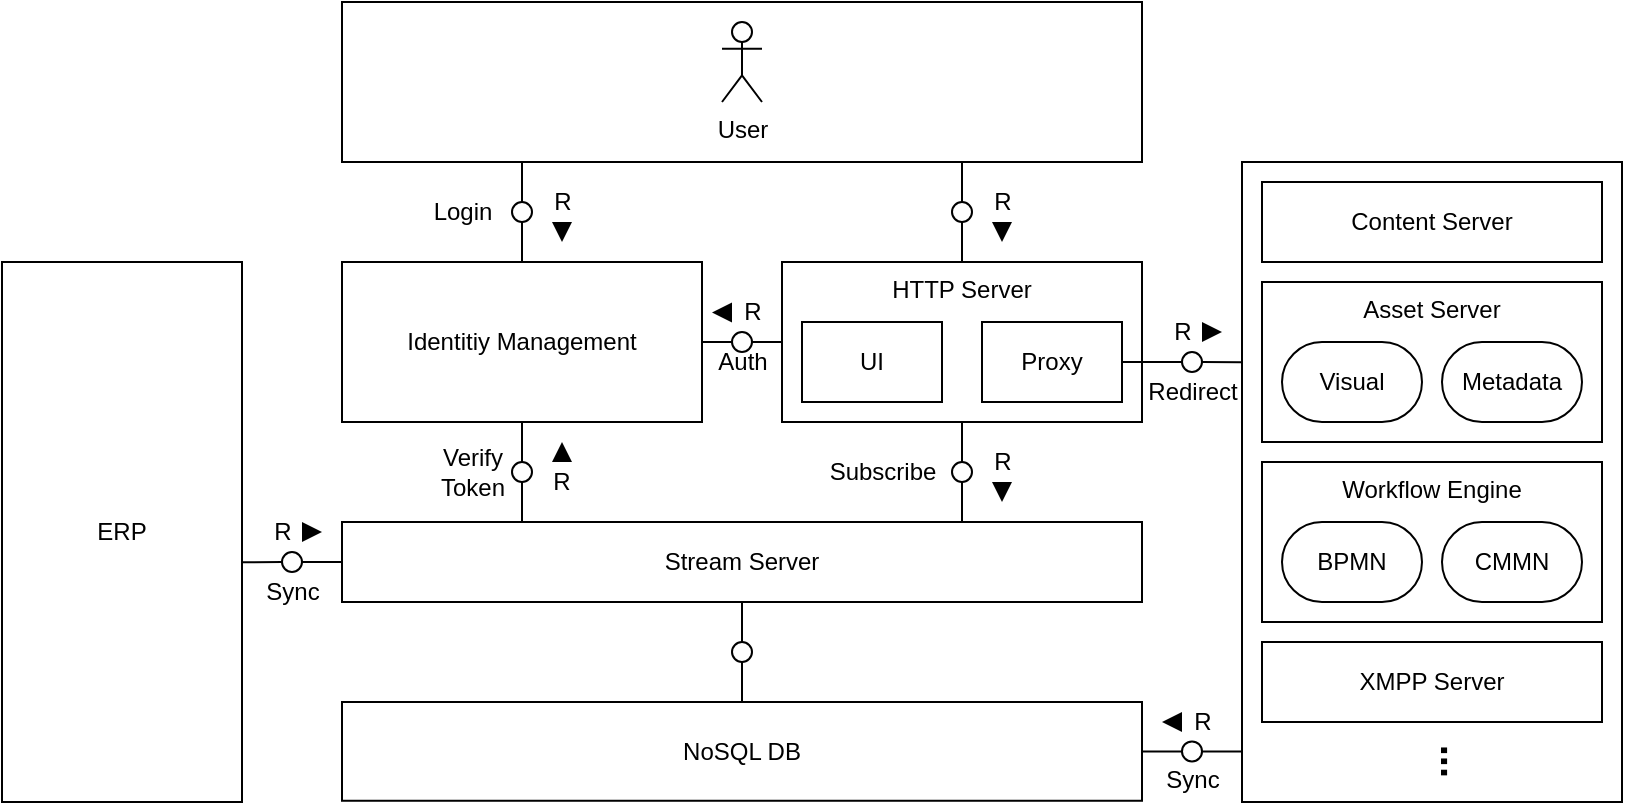 <mxfile version="13.2.6" type="github">
  <diagram id="8TGCa_ktwGSLHj1pzFkR" name="Page-1">
    <mxGraphModel dx="372" dy="208" grid="1" gridSize="10" guides="1" tooltips="1" connect="1" arrows="1" fold="1" page="1" pageScale="1" pageWidth="850" pageHeight="1100" math="0" shadow="0">
      <root>
        <mxCell id="0" />
        <mxCell id="1" parent="0" />
        <mxCell id="qzlA5_UaND0cFiVb6v2D-30" value="XMPP Server" style="rounded=0;whiteSpace=wrap;html=1;" parent="1" vertex="1">
          <mxGeometry x="650" y="160" width="190" height="320" as="geometry" />
        </mxCell>
        <mxCell id="qzlA5_UaND0cFiVb6v2D-23" value="Asset Server" style="rounded=0;whiteSpace=wrap;html=1;verticalAlign=top;" parent="1" vertex="1">
          <mxGeometry x="660" y="220" width="170" height="80" as="geometry" />
        </mxCell>
        <mxCell id="qzlA5_UaND0cFiVb6v2D-3" value="" style="rounded=0;whiteSpace=wrap;html=1;points=[[0.225,1],[0.775,1]]" parent="1" vertex="1">
          <mxGeometry x="200" y="80" width="400" height="80" as="geometry" />
        </mxCell>
        <mxCell id="qzlA5_UaND0cFiVb6v2D-2" value="User" style="shape=umlActor;verticalLabelPosition=bottom;labelBackgroundColor=#ffffff;verticalAlign=top;html=1;outlineConnect=0;" parent="1" vertex="1">
          <mxGeometry x="390" y="90" width="20" height="40" as="geometry" />
        </mxCell>
        <mxCell id="qzlA5_UaND0cFiVb6v2D-10" value="Identitiy Management" style="rounded=0;whiteSpace=wrap;html=1;" parent="1" vertex="1">
          <mxGeometry x="200" y="210" width="180" height="80" as="geometry" />
        </mxCell>
        <mxCell id="qzlA5_UaND0cFiVb6v2D-12" value="HTTP Server" style="rounded=0;whiteSpace=wrap;html=1;verticalAlign=top;" parent="1" vertex="1">
          <mxGeometry x="420" y="210" width="180" height="80" as="geometry" />
        </mxCell>
        <mxCell id="qzlA5_UaND0cFiVb6v2D-14" value="UI" style="rounded=0;whiteSpace=wrap;html=1;" parent="1" vertex="1">
          <mxGeometry x="430" y="240" width="70" height="40" as="geometry" />
        </mxCell>
        <mxCell id="qzlA5_UaND0cFiVb6v2D-15" value="Proxy" style="rounded=0;whiteSpace=wrap;html=1;" parent="1" vertex="1">
          <mxGeometry x="520" y="240" width="70" height="40" as="geometry" />
        </mxCell>
        <mxCell id="qzlA5_UaND0cFiVb6v2D-18" value="Stream Server" style="rounded=0;whiteSpace=wrap;html=1;points=[[0.225,0],[0.775,0],[0.5,1]]" parent="1" vertex="1">
          <mxGeometry x="200" y="340" width="400" height="40" as="geometry" />
        </mxCell>
        <mxCell id="qzlA5_UaND0cFiVb6v2D-19" value="NoSQL DB" style="rounded=0;whiteSpace=wrap;html=1;" parent="1" vertex="1">
          <mxGeometry x="200" y="430" width="400" height="49.38" as="geometry" />
        </mxCell>
        <mxCell id="qzlA5_UaND0cFiVb6v2D-20" value="Metadata" style="rounded=1;whiteSpace=wrap;html=1;arcSize=50;" parent="1" vertex="1">
          <mxGeometry x="750" y="250" width="70" height="40" as="geometry" />
        </mxCell>
        <mxCell id="qzlA5_UaND0cFiVb6v2D-21" value="Visual" style="rounded=1;whiteSpace=wrap;html=1;arcSize=50;" parent="1" vertex="1">
          <mxGeometry x="670" y="250" width="70" height="40" as="geometry" />
        </mxCell>
        <mxCell id="qzlA5_UaND0cFiVb6v2D-26" value="Workflow Engine" style="rounded=0;whiteSpace=wrap;html=1;verticalAlign=top;" parent="1" vertex="1">
          <mxGeometry x="660" y="310" width="170" height="80" as="geometry" />
        </mxCell>
        <mxCell id="qzlA5_UaND0cFiVb6v2D-27" value="CMMN" style="rounded=1;whiteSpace=wrap;html=1;arcSize=50;" parent="1" vertex="1">
          <mxGeometry x="750" y="340" width="70" height="40" as="geometry" />
        </mxCell>
        <mxCell id="qzlA5_UaND0cFiVb6v2D-28" value="BPMN" style="rounded=1;whiteSpace=wrap;html=1;arcSize=50;" parent="1" vertex="1">
          <mxGeometry x="670" y="340" width="70" height="40" as="geometry" />
        </mxCell>
        <mxCell id="qzlA5_UaND0cFiVb6v2D-32" value="ERP" style="rounded=0;whiteSpace=wrap;html=1;" parent="1" vertex="1">
          <mxGeometry x="30" y="210" width="120" height="270" as="geometry" />
        </mxCell>
        <mxCell id="qzlA5_UaND0cFiVb6v2D-33" value="..." style="rounded=0;whiteSpace=wrap;html=1;fontStyle=1;fontSize=20;verticalAlign=middle;rotation=90;strokeColor=none;fillColor=none;" parent="1" vertex="1">
          <mxGeometry x="738" y="440" width="40" height="39.38" as="geometry" />
        </mxCell>
        <mxCell id="qzlA5_UaND0cFiVb6v2D-29" value="XMPP Server" style="rounded=0;whiteSpace=wrap;html=1;" parent="1" vertex="1">
          <mxGeometry x="660" y="400" width="170" height="40" as="geometry" />
        </mxCell>
        <mxCell id="qzlA5_UaND0cFiVb6v2D-34" value="" style="endArrow=none;html=1;fontSize=15;exitX=0.5;exitY=0;exitDx=0;exitDy=0;entryX=0.225;entryY=1;entryDx=0;entryDy=0;" parent="1" source="qzlA5_UaND0cFiVb6v2D-35" target="qzlA5_UaND0cFiVb6v2D-3" edge="1">
          <mxGeometry width="50" height="50" relative="1" as="geometry">
            <mxPoint x="180" y="220" as="sourcePoint" />
            <mxPoint x="240" y="185" as="targetPoint" />
          </mxGeometry>
        </mxCell>
        <mxCell id="qzlA5_UaND0cFiVb6v2D-35" value="" style="ellipse;whiteSpace=wrap;html=1;aspect=fixed;fillColor=none;fontSize=15;" parent="1" vertex="1">
          <mxGeometry x="285" y="180" width="10" height="10" as="geometry" />
        </mxCell>
        <mxCell id="qzlA5_UaND0cFiVb6v2D-39" value="" style="endArrow=none;html=1;fontSize=15;exitX=0.5;exitY=0;exitDx=0;exitDy=0;entryX=0.5;entryY=1;entryDx=0;entryDy=0;" parent="1" source="qzlA5_UaND0cFiVb6v2D-10" target="qzlA5_UaND0cFiVb6v2D-35" edge="1">
          <mxGeometry width="50" height="50" relative="1" as="geometry">
            <mxPoint x="290" y="190" as="sourcePoint" />
            <mxPoint x="290" y="170" as="targetPoint" />
          </mxGeometry>
        </mxCell>
        <mxCell id="qzlA5_UaND0cFiVb6v2D-46" value="" style="endArrow=none;html=1;fontSize=15;exitX=0.5;exitY=0;exitDx=0;exitDy=0;entryX=0.775;entryY=1;entryDx=0;entryDy=0;" parent="1" source="qzlA5_UaND0cFiVb6v2D-47" target="qzlA5_UaND0cFiVb6v2D-3" edge="1">
          <mxGeometry width="50" height="50" relative="1" as="geometry">
            <mxPoint x="295" y="230" as="sourcePoint" />
            <mxPoint x="395" y="170" as="targetPoint" />
          </mxGeometry>
        </mxCell>
        <mxCell id="qzlA5_UaND0cFiVb6v2D-47" value="" style="ellipse;whiteSpace=wrap;html=1;aspect=fixed;fillColor=none;fontSize=15;" parent="1" vertex="1">
          <mxGeometry x="505" y="180" width="10" height="10" as="geometry" />
        </mxCell>
        <mxCell id="qzlA5_UaND0cFiVb6v2D-48" value="" style="endArrow=none;html=1;fontSize=15;exitX=0.5;exitY=0;exitDx=0;exitDy=0;entryX=0.5;entryY=1;entryDx=0;entryDy=0;" parent="1" source="qzlA5_UaND0cFiVb6v2D-12" target="qzlA5_UaND0cFiVb6v2D-47" edge="1">
          <mxGeometry width="50" height="50" relative="1" as="geometry">
            <mxPoint x="395" y="220" as="sourcePoint" />
            <mxPoint x="405" y="180" as="targetPoint" />
          </mxGeometry>
        </mxCell>
        <mxCell id="qzlA5_UaND0cFiVb6v2D-49" value="" style="endArrow=none;html=1;fontSize=15;exitX=0.5;exitY=0;exitDx=0;exitDy=0;entryX=0.5;entryY=1;entryDx=0;entryDy=0;" parent="1" source="qzlA5_UaND0cFiVb6v2D-50" target="qzlA5_UaND0cFiVb6v2D-10" edge="1">
          <mxGeometry width="50" height="50" relative="1" as="geometry">
            <mxPoint x="190" y="314" as="sourcePoint" />
            <mxPoint x="300" y="254" as="targetPoint" />
          </mxGeometry>
        </mxCell>
        <mxCell id="qzlA5_UaND0cFiVb6v2D-50" value="" style="ellipse;whiteSpace=wrap;html=1;aspect=fixed;fillColor=none;fontSize=15;" parent="1" vertex="1">
          <mxGeometry x="285" y="310" width="10" height="10" as="geometry" />
        </mxCell>
        <mxCell id="qzlA5_UaND0cFiVb6v2D-51" value="" style="endArrow=none;html=1;fontSize=15;exitX=0.225;exitY=0;exitDx=0;exitDy=0;entryX=0.5;entryY=1;entryDx=0;entryDy=0;" parent="1" source="qzlA5_UaND0cFiVb6v2D-18" target="qzlA5_UaND0cFiVb6v2D-50" edge="1">
          <mxGeometry width="50" height="50" relative="1" as="geometry">
            <mxPoint x="300" y="304" as="sourcePoint" />
            <mxPoint x="300" y="264" as="targetPoint" />
          </mxGeometry>
        </mxCell>
        <mxCell id="qzlA5_UaND0cFiVb6v2D-53" value="" style="ellipse;whiteSpace=wrap;html=1;aspect=fixed;fillColor=none;fontSize=15;" parent="1" vertex="1">
          <mxGeometry x="505" y="310" width="10" height="10" as="geometry" />
        </mxCell>
        <mxCell id="qzlA5_UaND0cFiVb6v2D-54" value="" style="endArrow=none;html=1;fontSize=15;exitX=0.5;exitY=0;exitDx=0;exitDy=0;entryX=0.5;entryY=1;entryDx=0;entryDy=0;" parent="1" source="qzlA5_UaND0cFiVb6v2D-53" target="qzlA5_UaND0cFiVb6v2D-12" edge="1">
          <mxGeometry width="50" height="50" relative="1" as="geometry">
            <mxPoint x="300" y="350" as="sourcePoint" />
            <mxPoint x="300" y="330" as="targetPoint" />
          </mxGeometry>
        </mxCell>
        <mxCell id="qzlA5_UaND0cFiVb6v2D-55" value="" style="endArrow=none;html=1;fontSize=15;exitX=0.775;exitY=0;exitDx=0;exitDy=0;entryX=0.5;entryY=1;entryDx=0;entryDy=0;" parent="1" source="qzlA5_UaND0cFiVb6v2D-18" target="qzlA5_UaND0cFiVb6v2D-53" edge="1">
          <mxGeometry width="50" height="50" relative="1" as="geometry">
            <mxPoint x="520" y="320" as="sourcePoint" />
            <mxPoint x="520" y="300.0" as="targetPoint" />
          </mxGeometry>
        </mxCell>
        <mxCell id="qzlA5_UaND0cFiVb6v2D-56" value="" style="ellipse;whiteSpace=wrap;html=1;aspect=fixed;fillColor=none;fontSize=15;" parent="1" vertex="1">
          <mxGeometry x="395" y="400" width="10" height="10" as="geometry" />
        </mxCell>
        <mxCell id="qzlA5_UaND0cFiVb6v2D-57" value="" style="endArrow=none;html=1;fontSize=15;exitX=0.5;exitY=0;exitDx=0;exitDy=0;entryX=0.5;entryY=1;entryDx=0;entryDy=0;" parent="1" source="qzlA5_UaND0cFiVb6v2D-56" target="qzlA5_UaND0cFiVb6v2D-18" edge="1">
          <mxGeometry width="50" height="50" relative="1" as="geometry">
            <mxPoint x="190" y="440" as="sourcePoint" />
            <mxPoint x="370" y="400" as="targetPoint" />
          </mxGeometry>
        </mxCell>
        <mxCell id="qzlA5_UaND0cFiVb6v2D-58" value="" style="endArrow=none;html=1;fontSize=15;entryX=0.5;entryY=1;entryDx=0;entryDy=0;exitX=0.5;exitY=0;exitDx=0;exitDy=0;" parent="1" source="qzlA5_UaND0cFiVb6v2D-19" target="qzlA5_UaND0cFiVb6v2D-56" edge="1">
          <mxGeometry width="50" height="50" relative="1" as="geometry">
            <mxPoint x="370" y="420" as="sourcePoint" />
            <mxPoint x="410" y="390.0" as="targetPoint" />
          </mxGeometry>
        </mxCell>
        <mxCell id="qzlA5_UaND0cFiVb6v2D-60" value="" style="ellipse;whiteSpace=wrap;html=1;aspect=fixed;fillColor=none;fontSize=15;" parent="1" vertex="1">
          <mxGeometry x="620" y="255" width="10" height="10" as="geometry" />
        </mxCell>
        <mxCell id="qzlA5_UaND0cFiVb6v2D-61" value="" style="ellipse;whiteSpace=wrap;html=1;aspect=fixed;fillColor=none;fontSize=15;" parent="1" vertex="1">
          <mxGeometry x="620" y="449.69" width="10" height="10" as="geometry" />
        </mxCell>
        <mxCell id="qzlA5_UaND0cFiVb6v2D-62" value="" style="endArrow=none;html=1;fontSize=15;exitX=1;exitY=0.5;exitDx=0;exitDy=0;entryX=0;entryY=0.5;entryDx=0;entryDy=0;" parent="1" source="qzlA5_UaND0cFiVb6v2D-15" target="qzlA5_UaND0cFiVb6v2D-60" edge="1">
          <mxGeometry width="50" height="50" relative="1" as="geometry">
            <mxPoint x="580" y="360" as="sourcePoint" />
            <mxPoint x="630" y="310" as="targetPoint" />
          </mxGeometry>
        </mxCell>
        <mxCell id="qzlA5_UaND0cFiVb6v2D-63" value="" style="endArrow=none;html=1;fontSize=15;entryX=0;entryY=0.5;entryDx=0;entryDy=0;exitX=1;exitY=0.5;exitDx=0;exitDy=0;" parent="1" source="qzlA5_UaND0cFiVb6v2D-19" target="qzlA5_UaND0cFiVb6v2D-61" edge="1">
          <mxGeometry width="50" height="50" relative="1" as="geometry">
            <mxPoint x="610" y="470" as="sourcePoint" />
            <mxPoint x="630" y="364.69" as="targetPoint" />
          </mxGeometry>
        </mxCell>
        <mxCell id="qzlA5_UaND0cFiVb6v2D-64" value="" style="endArrow=none;html=1;fontSize=15;exitX=1;exitY=0.5;exitDx=0;exitDy=0;entryX=0;entryY=0.556;entryDx=0;entryDy=0;entryPerimeter=0;" parent="1" source="qzlA5_UaND0cFiVb6v2D-61" edge="1">
          <mxGeometry width="50" height="50" relative="1" as="geometry">
            <mxPoint x="590" y="364.69" as="sourcePoint" />
            <mxPoint x="650" y="454.81" as="targetPoint" />
          </mxGeometry>
        </mxCell>
        <mxCell id="qzlA5_UaND0cFiVb6v2D-65" value="" style="endArrow=none;html=1;fontSize=15;entryX=1;entryY=0.5;entryDx=0;entryDy=0;exitX=0;exitY=0.313;exitDx=0;exitDy=0;exitPerimeter=0;" parent="1" source="qzlA5_UaND0cFiVb6v2D-30" target="qzlA5_UaND0cFiVb6v2D-60" edge="1">
          <mxGeometry width="50" height="50" relative="1" as="geometry">
            <mxPoint x="580" y="360" as="sourcePoint" />
            <mxPoint x="630" y="310" as="targetPoint" />
          </mxGeometry>
        </mxCell>
        <mxCell id="qzlA5_UaND0cFiVb6v2D-69" value="" style="ellipse;whiteSpace=wrap;html=1;aspect=fixed;fillColor=none;fontSize=15;" parent="1" vertex="1">
          <mxGeometry x="170" y="355" width="10" height="10" as="geometry" />
        </mxCell>
        <mxCell id="qzlA5_UaND0cFiVb6v2D-70" value="" style="endArrow=none;html=1;fontSize=15;entryX=0;entryY=0.5;entryDx=0;entryDy=0;exitX=1;exitY=0.556;exitDx=0;exitDy=0;exitPerimeter=0;" parent="1" source="qzlA5_UaND0cFiVb6v2D-32" target="qzlA5_UaND0cFiVb6v2D-69" edge="1">
          <mxGeometry width="50" height="50" relative="1" as="geometry">
            <mxPoint x="180" y="430" as="sourcePoint" />
            <mxPoint x="230" y="380" as="targetPoint" />
          </mxGeometry>
        </mxCell>
        <mxCell id="qzlA5_UaND0cFiVb6v2D-71" value="" style="endArrow=none;html=1;fontSize=15;entryX=1;entryY=0.5;entryDx=0;entryDy=0;" parent="1" source="qzlA5_UaND0cFiVb6v2D-18" target="qzlA5_UaND0cFiVb6v2D-69" edge="1">
          <mxGeometry width="50" height="50" relative="1" as="geometry">
            <mxPoint x="180" y="440" as="sourcePoint" />
            <mxPoint x="230" y="390" as="targetPoint" />
          </mxGeometry>
        </mxCell>
        <mxCell id="DiiYMwunppkMj44Wbucp-2" value="Content Server" style="rounded=0;whiteSpace=wrap;html=1;" vertex="1" parent="1">
          <mxGeometry x="660" y="170" width="170" height="40" as="geometry" />
        </mxCell>
        <mxCell id="DiiYMwunppkMj44Wbucp-20" value="" style="group" vertex="1" connectable="0" parent="1">
          <mxGeometry x="520" y="170" width="20" height="30" as="geometry" />
        </mxCell>
        <mxCell id="DiiYMwunppkMj44Wbucp-17" value="R" style="text;html=1;align=center;verticalAlign=middle;resizable=0;points=[];autosize=1;" vertex="1" parent="DiiYMwunppkMj44Wbucp-20">
          <mxGeometry width="20" height="20" as="geometry" />
        </mxCell>
        <mxCell id="DiiYMwunppkMj44Wbucp-18" value="" style="triangle;whiteSpace=wrap;html=1;fillColor=#000000;strokeColor=none;rotation=90;" vertex="1" parent="DiiYMwunppkMj44Wbucp-20">
          <mxGeometry x="5" y="20" width="10" height="10" as="geometry" />
        </mxCell>
        <mxCell id="DiiYMwunppkMj44Wbucp-21" value="" style="group" vertex="1" connectable="0" parent="1">
          <mxGeometry x="610" y="235" width="20" height="20" as="geometry" />
        </mxCell>
        <mxCell id="DiiYMwunppkMj44Wbucp-22" value="R" style="text;html=1;align=center;verticalAlign=middle;resizable=0;points=[];autosize=1;" vertex="1" parent="DiiYMwunppkMj44Wbucp-21">
          <mxGeometry width="20" height="20" as="geometry" />
        </mxCell>
        <mxCell id="DiiYMwunppkMj44Wbucp-23" value="" style="triangle;whiteSpace=wrap;html=1;fillColor=#000000;strokeColor=none;rotation=0;" vertex="1" parent="1">
          <mxGeometry x="630" y="240" width="10" height="10" as="geometry" />
        </mxCell>
        <mxCell id="DiiYMwunppkMj44Wbucp-24" value="" style="group" vertex="1" connectable="0" parent="1">
          <mxGeometry x="620" y="430" width="20" height="20" as="geometry" />
        </mxCell>
        <mxCell id="DiiYMwunppkMj44Wbucp-25" value="R" style="text;html=1;align=center;verticalAlign=middle;resizable=0;points=[];autosize=1;" vertex="1" parent="DiiYMwunppkMj44Wbucp-24">
          <mxGeometry width="20" height="20" as="geometry" />
        </mxCell>
        <mxCell id="DiiYMwunppkMj44Wbucp-26" value="" style="triangle;whiteSpace=wrap;html=1;fillColor=#000000;strokeColor=none;rotation=-180;" vertex="1" parent="DiiYMwunppkMj44Wbucp-24">
          <mxGeometry x="-10" y="5" width="10" height="10" as="geometry" />
        </mxCell>
        <mxCell id="DiiYMwunppkMj44Wbucp-27" value="" style="group" vertex="1" connectable="0" parent="1">
          <mxGeometry x="300" y="170" width="20" height="30" as="geometry" />
        </mxCell>
        <mxCell id="DiiYMwunppkMj44Wbucp-28" value="R" style="text;html=1;align=center;verticalAlign=middle;resizable=0;points=[];autosize=1;" vertex="1" parent="DiiYMwunppkMj44Wbucp-27">
          <mxGeometry width="20" height="20" as="geometry" />
        </mxCell>
        <mxCell id="DiiYMwunppkMj44Wbucp-29" value="" style="triangle;whiteSpace=wrap;html=1;fillColor=#000000;strokeColor=none;rotation=90;" vertex="1" parent="DiiYMwunppkMj44Wbucp-27">
          <mxGeometry x="5" y="20" width="10" height="10" as="geometry" />
        </mxCell>
        <mxCell id="DiiYMwunppkMj44Wbucp-31" value="R" style="text;html=1;strokeColor=none;fillColor=none;align=center;verticalAlign=middle;whiteSpace=wrap;rounded=0;" vertex="1" parent="1">
          <mxGeometry x="300" y="310" width="20" height="20" as="geometry" />
        </mxCell>
        <mxCell id="DiiYMwunppkMj44Wbucp-32" value="" style="triangle;whiteSpace=wrap;html=1;fillColor=#000000;strokeColor=none;rotation=-90;" vertex="1" parent="1">
          <mxGeometry x="305" y="300" width="10" height="10" as="geometry" />
        </mxCell>
        <mxCell id="DiiYMwunppkMj44Wbucp-33" value="" style="group" vertex="1" connectable="0" parent="1">
          <mxGeometry x="520" y="300" width="20" height="30" as="geometry" />
        </mxCell>
        <mxCell id="DiiYMwunppkMj44Wbucp-34" value="R" style="text;html=1;align=center;verticalAlign=middle;resizable=0;points=[];autosize=1;" vertex="1" parent="DiiYMwunppkMj44Wbucp-33">
          <mxGeometry width="20" height="20" as="geometry" />
        </mxCell>
        <mxCell id="DiiYMwunppkMj44Wbucp-35" value="" style="triangle;whiteSpace=wrap;html=1;fillColor=#000000;strokeColor=none;rotation=90;" vertex="1" parent="DiiYMwunppkMj44Wbucp-33">
          <mxGeometry x="5" y="20" width="10" height="10" as="geometry" />
        </mxCell>
        <mxCell id="DiiYMwunppkMj44Wbucp-36" value="" style="group" vertex="1" connectable="0" parent="1">
          <mxGeometry x="160" y="335" width="20" height="20" as="geometry" />
        </mxCell>
        <mxCell id="DiiYMwunppkMj44Wbucp-37" value="R" style="text;html=1;align=center;verticalAlign=middle;resizable=0;points=[];autosize=1;" vertex="1" parent="DiiYMwunppkMj44Wbucp-36">
          <mxGeometry width="20" height="20" as="geometry" />
        </mxCell>
        <mxCell id="DiiYMwunppkMj44Wbucp-38" value="" style="triangle;whiteSpace=wrap;html=1;fillColor=#000000;strokeColor=none;rotation=0;" vertex="1" parent="1">
          <mxGeometry x="180" y="340" width="10" height="10" as="geometry" />
        </mxCell>
        <mxCell id="DiiYMwunppkMj44Wbucp-39" value="Login" style="text;html=1;align=center;verticalAlign=middle;resizable=0;points=[];autosize=1;" vertex="1" parent="1">
          <mxGeometry x="240" y="175" width="40" height="20" as="geometry" />
        </mxCell>
        <mxCell id="DiiYMwunppkMj44Wbucp-42" value="Sync" style="text;html=1;align=center;verticalAlign=middle;resizable=0;points=[];autosize=1;" vertex="1" parent="1">
          <mxGeometry x="155" y="365" width="40" height="20" as="geometry" />
        </mxCell>
        <mxCell id="DiiYMwunppkMj44Wbucp-43" value="Verify&lt;br&gt;Token" style="text;html=1;align=center;verticalAlign=middle;resizable=0;points=[];autosize=1;" vertex="1" parent="1">
          <mxGeometry x="240" y="300" width="50" height="30" as="geometry" />
        </mxCell>
        <mxCell id="DiiYMwunppkMj44Wbucp-44" value="" style="ellipse;whiteSpace=wrap;html=1;aspect=fixed;fillColor=none;fontSize=15;" vertex="1" parent="1">
          <mxGeometry x="395" y="245" width="10" height="10" as="geometry" />
        </mxCell>
        <mxCell id="DiiYMwunppkMj44Wbucp-45" value="" style="endArrow=none;html=1;fontSize=15;entryX=0;entryY=0.5;entryDx=0;entryDy=0;exitX=1;exitY=0.5;exitDx=0;exitDy=0;" edge="1" parent="1" target="DiiYMwunppkMj44Wbucp-44" source="qzlA5_UaND0cFiVb6v2D-10">
          <mxGeometry width="50" height="50" relative="1" as="geometry">
            <mxPoint x="375" y="250.0" as="sourcePoint" />
            <mxPoint x="405" y="160" as="targetPoint" />
          </mxGeometry>
        </mxCell>
        <mxCell id="DiiYMwunppkMj44Wbucp-46" value="" style="endArrow=none;html=1;fontSize=15;exitX=1;exitY=0.5;exitDx=0;exitDy=0;entryX=0;entryY=0.5;entryDx=0;entryDy=0;" edge="1" parent="1" source="DiiYMwunppkMj44Wbucp-44" target="qzlA5_UaND0cFiVb6v2D-12">
          <mxGeometry width="50" height="50" relative="1" as="geometry">
            <mxPoint x="365" y="160" as="sourcePoint" />
            <mxPoint x="425" y="250.12" as="targetPoint" />
          </mxGeometry>
        </mxCell>
        <mxCell id="DiiYMwunppkMj44Wbucp-47" value="" style="group" vertex="1" connectable="0" parent="1">
          <mxGeometry x="395" y="225.31" width="20" height="20" as="geometry" />
        </mxCell>
        <mxCell id="DiiYMwunppkMj44Wbucp-48" value="R" style="text;html=1;align=center;verticalAlign=middle;resizable=0;points=[];autosize=1;" vertex="1" parent="DiiYMwunppkMj44Wbucp-47">
          <mxGeometry width="20" height="20" as="geometry" />
        </mxCell>
        <mxCell id="DiiYMwunppkMj44Wbucp-49" value="" style="triangle;whiteSpace=wrap;html=1;fillColor=#000000;strokeColor=none;rotation=-180;" vertex="1" parent="DiiYMwunppkMj44Wbucp-47">
          <mxGeometry x="-10" y="5" width="10" height="10" as="geometry" />
        </mxCell>
        <mxCell id="DiiYMwunppkMj44Wbucp-50" value="Auth" style="text;html=1;align=center;verticalAlign=middle;resizable=0;points=[];autosize=1;" vertex="1" parent="1">
          <mxGeometry x="380" y="250" width="40" height="20" as="geometry" />
        </mxCell>
        <mxCell id="DiiYMwunppkMj44Wbucp-51" value="Subscribe" style="text;html=1;align=center;verticalAlign=middle;resizable=0;points=[];autosize=1;" vertex="1" parent="1">
          <mxGeometry x="435" y="305" width="70" height="20" as="geometry" />
        </mxCell>
        <mxCell id="DiiYMwunppkMj44Wbucp-52" value="Redirect" style="text;html=1;align=center;verticalAlign=middle;resizable=0;points=[];autosize=1;" vertex="1" parent="1">
          <mxGeometry x="595" y="265" width="60" height="20" as="geometry" />
        </mxCell>
        <mxCell id="DiiYMwunppkMj44Wbucp-53" value="Sync" style="text;html=1;align=center;verticalAlign=middle;resizable=0;points=[];autosize=1;" vertex="1" parent="1">
          <mxGeometry x="605" y="459.38" width="40" height="20" as="geometry" />
        </mxCell>
      </root>
    </mxGraphModel>
  </diagram>
</mxfile>
